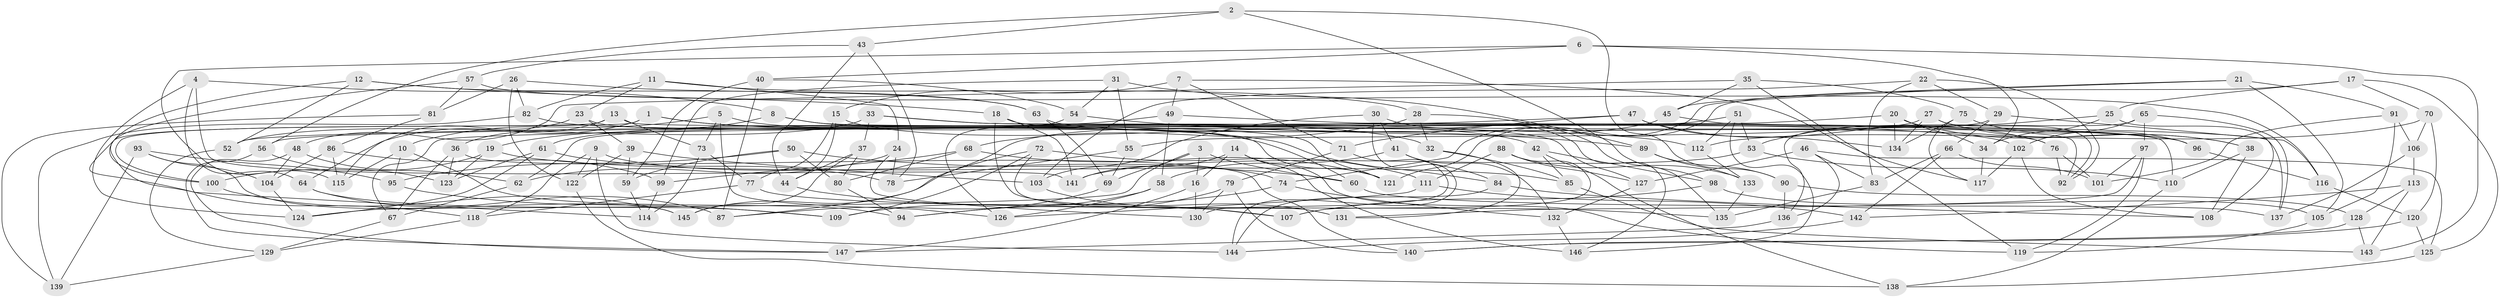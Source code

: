 // coarse degree distribution, {4: 0.3409090909090909, 3: 0.11363636363636363, 5: 0.1590909090909091, 10: 0.022727272727272728, 7: 0.11363636363636363, 2: 0.022727272727272728, 17: 0.022727272727272728, 6: 0.045454545454545456, 8: 0.06818181818181818, 9: 0.022727272727272728, 13: 0.022727272727272728, 19: 0.022727272727272728, 11: 0.022727272727272728}
// Generated by graph-tools (version 1.1) at 2025/03/03/04/25 22:03:40]
// undirected, 147 vertices, 294 edges
graph export_dot {
graph [start="1"]
  node [color=gray90,style=filled];
  1;
  2;
  3;
  4;
  5;
  6;
  7;
  8;
  9;
  10;
  11;
  12;
  13;
  14;
  15;
  16;
  17;
  18;
  19;
  20;
  21;
  22;
  23;
  24;
  25;
  26;
  27;
  28;
  29;
  30;
  31;
  32;
  33;
  34;
  35;
  36;
  37;
  38;
  39;
  40;
  41;
  42;
  43;
  44;
  45;
  46;
  47;
  48;
  49;
  50;
  51;
  52;
  53;
  54;
  55;
  56;
  57;
  58;
  59;
  60;
  61;
  62;
  63;
  64;
  65;
  66;
  67;
  68;
  69;
  70;
  71;
  72;
  73;
  74;
  75;
  76;
  77;
  78;
  79;
  80;
  81;
  82;
  83;
  84;
  85;
  86;
  87;
  88;
  89;
  90;
  91;
  92;
  93;
  94;
  95;
  96;
  97;
  98;
  99;
  100;
  101;
  102;
  103;
  104;
  105;
  106;
  107;
  108;
  109;
  110;
  111;
  112;
  113;
  114;
  115;
  116;
  117;
  118;
  119;
  120;
  121;
  122;
  123;
  124;
  125;
  126;
  127;
  128;
  129;
  130;
  131;
  132;
  133;
  134;
  135;
  136;
  137;
  138;
  139;
  140;
  141;
  142;
  143;
  144;
  145;
  146;
  147;
  1 -- 100;
  1 -- 84;
  1 -- 64;
  1 -- 112;
  2 -- 98;
  2 -- 56;
  2 -- 90;
  2 -- 43;
  3 -- 124;
  3 -- 69;
  3 -- 60;
  3 -- 16;
  4 -- 64;
  4 -- 141;
  4 -- 8;
  4 -- 124;
  5 -- 60;
  5 -- 10;
  5 -- 73;
  5 -- 126;
  6 -- 40;
  6 -- 34;
  6 -- 115;
  6 -- 143;
  7 -- 15;
  7 -- 71;
  7 -- 117;
  7 -- 49;
  8 -- 19;
  8 -- 32;
  8 -- 121;
  9 -- 74;
  9 -- 122;
  9 -- 118;
  9 -- 144;
  10 -- 95;
  10 -- 94;
  10 -- 115;
  11 -- 24;
  11 -- 28;
  11 -- 82;
  11 -- 23;
  12 -- 63;
  12 -- 52;
  12 -- 18;
  12 -- 100;
  13 -- 36;
  13 -- 118;
  13 -- 110;
  13 -- 73;
  14 -- 119;
  14 -- 16;
  14 -- 141;
  14 -- 146;
  15 -- 77;
  15 -- 42;
  15 -- 44;
  16 -- 147;
  16 -- 130;
  17 -- 125;
  17 -- 121;
  17 -- 70;
  17 -- 25;
  18 -- 141;
  18 -- 96;
  18 -- 107;
  19 -- 85;
  19 -- 123;
  19 -- 100;
  20 -- 38;
  20 -- 67;
  20 -- 34;
  20 -- 134;
  21 -- 45;
  21 -- 105;
  21 -- 74;
  21 -- 91;
  22 -- 83;
  22 -- 92;
  22 -- 29;
  22 -- 103;
  23 -- 115;
  23 -- 39;
  23 -- 121;
  24 -- 78;
  24 -- 130;
  24 -- 62;
  25 -- 108;
  25 -- 53;
  25 -- 34;
  26 -- 122;
  26 -- 82;
  26 -- 81;
  26 -- 63;
  27 -- 55;
  27 -- 38;
  27 -- 134;
  27 -- 92;
  28 -- 32;
  28 -- 68;
  28 -- 135;
  29 -- 116;
  29 -- 66;
  29 -- 62;
  30 -- 103;
  30 -- 41;
  30 -- 146;
  30 -- 144;
  31 -- 89;
  31 -- 55;
  31 -- 99;
  31 -- 54;
  32 -- 131;
  32 -- 85;
  33 -- 52;
  33 -- 127;
  33 -- 96;
  33 -- 37;
  34 -- 117;
  35 -- 75;
  35 -- 119;
  35 -- 48;
  35 -- 45;
  36 -- 123;
  36 -- 140;
  36 -- 67;
  37 -- 145;
  37 -- 80;
  37 -- 44;
  38 -- 108;
  38 -- 110;
  39 -- 59;
  39 -- 122;
  39 -- 103;
  40 -- 54;
  40 -- 59;
  40 -- 87;
  41 -- 58;
  41 -- 84;
  41 -- 132;
  42 -- 138;
  42 -- 85;
  42 -- 98;
  43 -- 78;
  43 -- 44;
  43 -- 57;
  44 -- 107;
  45 -- 92;
  45 -- 87;
  46 -- 125;
  46 -- 83;
  46 -- 136;
  46 -- 127;
  47 -- 52;
  47 -- 134;
  47 -- 71;
  47 -- 76;
  48 -- 147;
  48 -- 104;
  48 -- 62;
  49 -- 137;
  49 -- 61;
  49 -- 58;
  50 -- 95;
  50 -- 60;
  50 -- 59;
  50 -- 80;
  51 -- 146;
  51 -- 56;
  51 -- 53;
  51 -- 112;
  52 -- 129;
  53 -- 110;
  53 -- 141;
  54 -- 89;
  54 -- 126;
  55 -- 78;
  55 -- 69;
  56 -- 123;
  56 -- 147;
  57 -- 81;
  57 -- 116;
  57 -- 114;
  58 -- 126;
  58 -- 109;
  59 -- 114;
  60 -- 137;
  61 -- 78;
  61 -- 124;
  61 -- 123;
  62 -- 67;
  63 -- 69;
  63 -- 76;
  64 -- 87;
  64 -- 109;
  65 -- 136;
  65 -- 97;
  65 -- 102;
  65 -- 137;
  66 -- 83;
  66 -- 142;
  66 -- 101;
  67 -- 129;
  68 -- 80;
  68 -- 99;
  68 -- 121;
  69 -- 87;
  70 -- 112;
  70 -- 106;
  70 -- 120;
  71 -- 130;
  71 -- 79;
  72 -- 109;
  72 -- 131;
  72 -- 111;
  72 -- 145;
  73 -- 114;
  73 -- 77;
  74 -- 94;
  74 -- 132;
  75 -- 96;
  75 -- 134;
  75 -- 117;
  76 -- 101;
  76 -- 92;
  77 -- 118;
  77 -- 135;
  79 -- 140;
  79 -- 94;
  79 -- 130;
  80 -- 94;
  81 -- 86;
  81 -- 139;
  82 -- 102;
  82 -- 139;
  83 -- 135;
  84 -- 108;
  84 -- 144;
  85 -- 143;
  86 -- 104;
  86 -- 99;
  86 -- 115;
  88 -- 127;
  88 -- 133;
  88 -- 111;
  88 -- 107;
  89 -- 90;
  89 -- 133;
  90 -- 128;
  90 -- 136;
  91 -- 101;
  91 -- 105;
  91 -- 106;
  93 -- 104;
  93 -- 145;
  93 -- 139;
  93 -- 95;
  95 -- 109;
  96 -- 116;
  97 -- 119;
  97 -- 131;
  97 -- 101;
  98 -- 107;
  98 -- 105;
  99 -- 114;
  100 -- 145;
  102 -- 108;
  102 -- 117;
  103 -- 131;
  104 -- 124;
  105 -- 119;
  106 -- 113;
  106 -- 137;
  110 -- 138;
  111 -- 126;
  111 -- 142;
  112 -- 133;
  113 -- 142;
  113 -- 128;
  113 -- 143;
  116 -- 120;
  118 -- 129;
  120 -- 140;
  120 -- 125;
  122 -- 138;
  125 -- 138;
  127 -- 132;
  128 -- 143;
  128 -- 140;
  129 -- 139;
  132 -- 146;
  133 -- 135;
  136 -- 147;
  142 -- 144;
}
